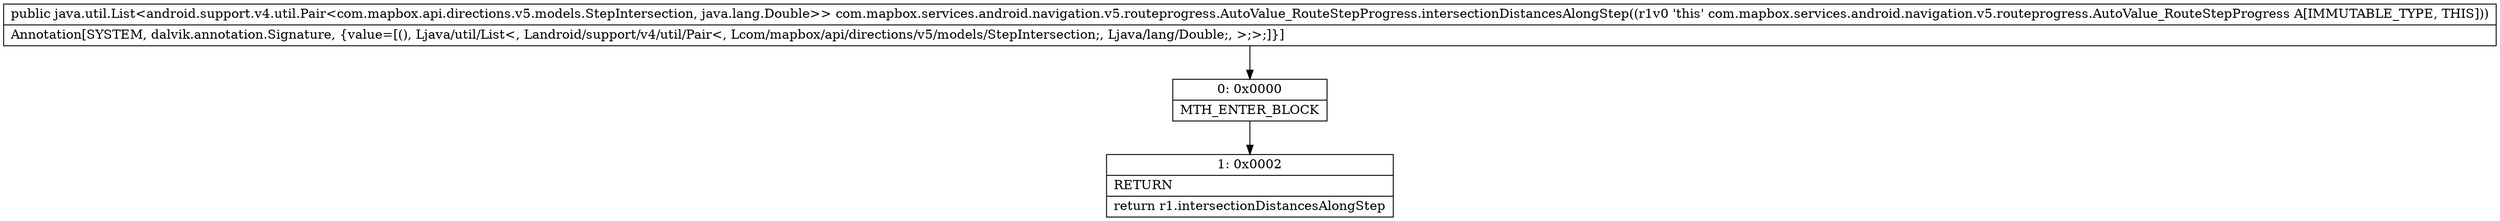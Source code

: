 digraph "CFG forcom.mapbox.services.android.navigation.v5.routeprogress.AutoValue_RouteStepProgress.intersectionDistancesAlongStep()Ljava\/util\/List;" {
Node_0 [shape=record,label="{0\:\ 0x0000|MTH_ENTER_BLOCK\l}"];
Node_1 [shape=record,label="{1\:\ 0x0002|RETURN\l|return r1.intersectionDistancesAlongStep\l}"];
MethodNode[shape=record,label="{public java.util.List\<android.support.v4.util.Pair\<com.mapbox.api.directions.v5.models.StepIntersection, java.lang.Double\>\> com.mapbox.services.android.navigation.v5.routeprogress.AutoValue_RouteStepProgress.intersectionDistancesAlongStep((r1v0 'this' com.mapbox.services.android.navigation.v5.routeprogress.AutoValue_RouteStepProgress A[IMMUTABLE_TYPE, THIS]))  | Annotation[SYSTEM, dalvik.annotation.Signature, \{value=[(), Ljava\/util\/List\<, Landroid\/support\/v4\/util\/Pair\<, Lcom\/mapbox\/api\/directions\/v5\/models\/StepIntersection;, Ljava\/lang\/Double;, \>;\>;]\}]\l}"];
MethodNode -> Node_0;
Node_0 -> Node_1;
}

